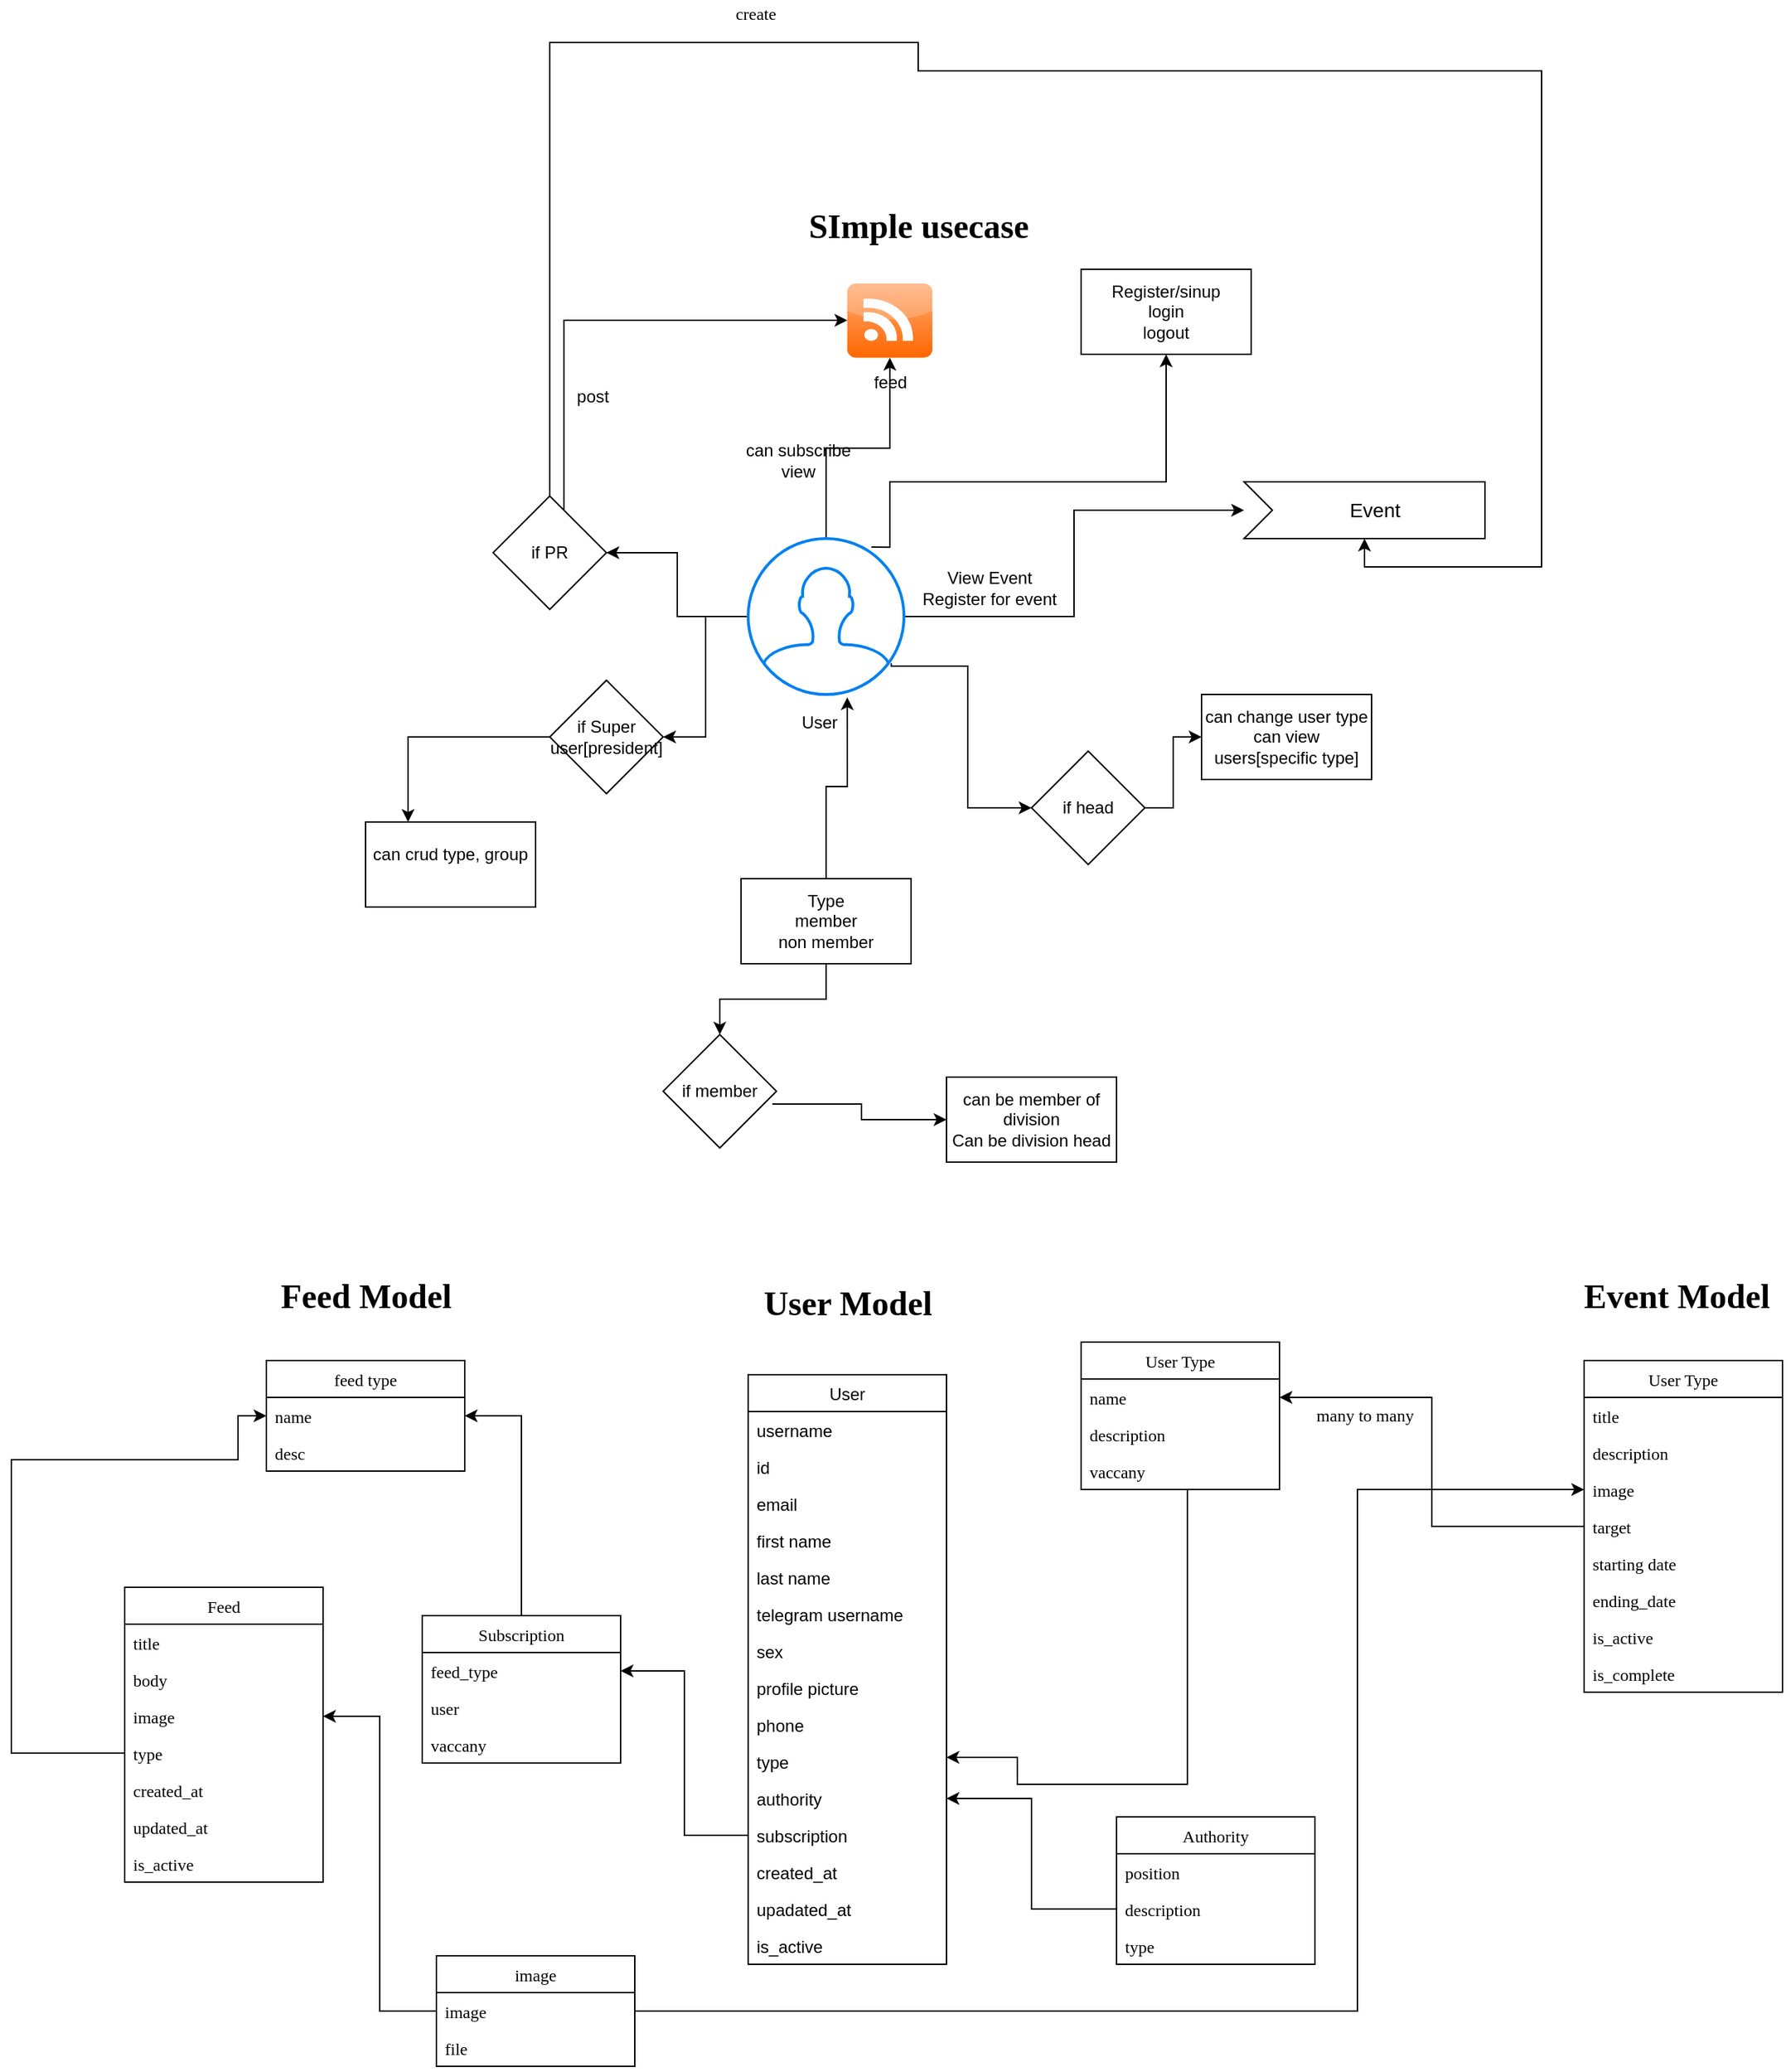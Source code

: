 <mxfile version="17.4.5" type="github">
  <diagram id="37qSxwbqytXXUZYhsqKF" name="Page-1">
    <mxGraphModel dx="1952" dy="1700" grid="1" gridSize="10" guides="1" tooltips="1" connect="1" arrows="1" fold="1" page="1" pageScale="1" pageWidth="850" pageHeight="1100" math="0" shadow="0">
      <root>
        <mxCell id="0" />
        <mxCell id="1" parent="0" />
        <mxCell id="gJkIxgqZncVY2Rm4iKjj-6" style="edgeStyle=orthogonalEdgeStyle;rounded=0;orthogonalLoop=1;jettySize=auto;html=1;" edge="1" parent="1" source="gJkIxgqZncVY2Rm4iKjj-1" target="gJkIxgqZncVY2Rm4iKjj-5">
          <mxGeometry relative="1" as="geometry" />
        </mxCell>
        <mxCell id="gJkIxgqZncVY2Rm4iKjj-19" style="edgeStyle=orthogonalEdgeStyle;rounded=0;orthogonalLoop=1;jettySize=auto;html=1;" edge="1" parent="1" source="gJkIxgqZncVY2Rm4iKjj-1" target="gJkIxgqZncVY2Rm4iKjj-17">
          <mxGeometry relative="1" as="geometry" />
        </mxCell>
        <mxCell id="gJkIxgqZncVY2Rm4iKjj-21" style="edgeStyle=orthogonalEdgeStyle;rounded=0;orthogonalLoop=1;jettySize=auto;html=1;" edge="1" parent="1" source="gJkIxgqZncVY2Rm4iKjj-1" target="gJkIxgqZncVY2Rm4iKjj-22">
          <mxGeometry relative="1" as="geometry">
            <mxPoint x="80" y="140" as="targetPoint" />
          </mxGeometry>
        </mxCell>
        <mxCell id="gJkIxgqZncVY2Rm4iKjj-31" style="edgeStyle=orthogonalEdgeStyle;rounded=0;orthogonalLoop=1;jettySize=auto;html=1;exitX=0.791;exitY=0.055;exitDx=0;exitDy=0;exitPerimeter=0;" edge="1" parent="1" source="gJkIxgqZncVY2Rm4iKjj-1" target="gJkIxgqZncVY2Rm4iKjj-30">
          <mxGeometry relative="1" as="geometry">
            <Array as="points">
              <mxPoint x="230" y="106" />
              <mxPoint x="230" y="60" />
              <mxPoint x="425" y="60" />
            </Array>
          </mxGeometry>
        </mxCell>
        <mxCell id="gJkIxgqZncVY2Rm4iKjj-34" style="edgeStyle=orthogonalEdgeStyle;rounded=0;orthogonalLoop=1;jettySize=auto;html=1;entryX=0;entryY=0.5;entryDx=0;entryDy=0;exitX=0.918;exitY=0.8;exitDx=0;exitDy=0;exitPerimeter=0;" edge="1" parent="1" source="gJkIxgqZncVY2Rm4iKjj-1" target="gJkIxgqZncVY2Rm4iKjj-32">
          <mxGeometry relative="1" as="geometry">
            <Array as="points">
              <mxPoint x="231" y="190" />
              <mxPoint x="285" y="190" />
              <mxPoint x="285" y="290" />
            </Array>
          </mxGeometry>
        </mxCell>
        <mxCell id="gJkIxgqZncVY2Rm4iKjj-38" style="edgeStyle=orthogonalEdgeStyle;rounded=0;orthogonalLoop=1;jettySize=auto;html=1;entryX=1;entryY=0.5;entryDx=0;entryDy=0;" edge="1" parent="1" source="gJkIxgqZncVY2Rm4iKjj-1" target="gJkIxgqZncVY2Rm4iKjj-37">
          <mxGeometry relative="1" as="geometry" />
        </mxCell>
        <mxCell id="gJkIxgqZncVY2Rm4iKjj-1" value="" style="html=1;verticalLabelPosition=bottom;align=center;labelBackgroundColor=#ffffff;verticalAlign=top;strokeWidth=2;strokeColor=#0080F0;shadow=0;dashed=0;shape=mxgraph.ios7.icons.user;" vertex="1" parent="1">
          <mxGeometry x="130" y="100" width="110" height="110" as="geometry" />
        </mxCell>
        <mxCell id="gJkIxgqZncVY2Rm4iKjj-2" value="User" style="text;html=1;align=center;verticalAlign=middle;resizable=0;points=[];autosize=1;strokeColor=none;fillColor=none;" vertex="1" parent="1">
          <mxGeometry x="160" y="220" width="40" height="20" as="geometry" />
        </mxCell>
        <mxCell id="gJkIxgqZncVY2Rm4iKjj-8" style="edgeStyle=orthogonalEdgeStyle;rounded=0;orthogonalLoop=1;jettySize=auto;html=1;entryX=0.636;entryY=1.018;entryDx=0;entryDy=0;entryPerimeter=0;" edge="1" parent="1" source="gJkIxgqZncVY2Rm4iKjj-4" target="gJkIxgqZncVY2Rm4iKjj-1">
          <mxGeometry relative="1" as="geometry" />
        </mxCell>
        <mxCell id="gJkIxgqZncVY2Rm4iKjj-10" style="edgeStyle=orthogonalEdgeStyle;rounded=0;orthogonalLoop=1;jettySize=auto;html=1;" edge="1" parent="1" source="gJkIxgqZncVY2Rm4iKjj-4" target="gJkIxgqZncVY2Rm4iKjj-9">
          <mxGeometry relative="1" as="geometry" />
        </mxCell>
        <mxCell id="gJkIxgqZncVY2Rm4iKjj-4" value="&lt;div&gt;Type&lt;/div&gt;&lt;div&gt;member&lt;/div&gt;&lt;div&gt;non member&lt;br&gt;&lt;/div&gt;" style="rounded=0;whiteSpace=wrap;html=1;" vertex="1" parent="1">
          <mxGeometry x="125" y="340" width="120" height="60" as="geometry" />
        </mxCell>
        <mxCell id="gJkIxgqZncVY2Rm4iKjj-5" value="Event" style="html=1;shape=mxgraph.infographic.ribbonSimple;notch1=20;notch2=0;align=center;verticalAlign=middle;fontSize=14;fontStyle=0;fillColor=#FFFFFF;flipH=0;spacingRight=0;spacingLeft=14;" vertex="1" parent="1">
          <mxGeometry x="480" y="60" width="170" height="40" as="geometry" />
        </mxCell>
        <mxCell id="gJkIxgqZncVY2Rm4iKjj-15" style="edgeStyle=orthogonalEdgeStyle;rounded=0;orthogonalLoop=1;jettySize=auto;html=1;exitX=0.963;exitY=0.613;exitDx=0;exitDy=0;exitPerimeter=0;" edge="1" parent="1" source="gJkIxgqZncVY2Rm4iKjj-9" target="gJkIxgqZncVY2Rm4iKjj-13">
          <mxGeometry relative="1" as="geometry">
            <mxPoint x="260" y="490" as="sourcePoint" />
          </mxGeometry>
        </mxCell>
        <mxCell id="gJkIxgqZncVY2Rm4iKjj-9" value="if member" style="rhombus;whiteSpace=wrap;html=1;" vertex="1" parent="1">
          <mxGeometry x="70" y="450" width="80" height="80" as="geometry" />
        </mxCell>
        <mxCell id="gJkIxgqZncVY2Rm4iKjj-13" value="&lt;div&gt;can be member of division&lt;/div&gt;&lt;div&gt;Can be division head&lt;br&gt;&lt;/div&gt;" style="rounded=0;whiteSpace=wrap;html=1;" vertex="1" parent="1">
          <mxGeometry x="270" y="480" width="120" height="60" as="geometry" />
        </mxCell>
        <mxCell id="gJkIxgqZncVY2Rm4iKjj-14" value="&lt;div&gt;View Event&lt;/div&gt;&lt;div&gt;Register for event&lt;br&gt;&lt;/div&gt;" style="text;html=1;align=center;verticalAlign=middle;resizable=0;points=[];autosize=1;strokeColor=none;fillColor=none;" vertex="1" parent="1">
          <mxGeometry x="245" y="120" width="110" height="30" as="geometry" />
        </mxCell>
        <mxCell id="gJkIxgqZncVY2Rm4iKjj-17" value="" style="dashed=0;outlineConnect=0;html=1;align=center;labelPosition=center;verticalLabelPosition=bottom;verticalAlign=top;shape=mxgraph.webicons.feed;fillColor=#FFAC75;gradientColor=#FF6600" vertex="1" parent="1">
          <mxGeometry x="200" y="-80" width="60" height="52.4" as="geometry" />
        </mxCell>
        <mxCell id="gJkIxgqZncVY2Rm4iKjj-18" value="feed" style="text;html=1;align=center;verticalAlign=middle;resizable=0;points=[];autosize=1;strokeColor=none;fillColor=none;" vertex="1" parent="1">
          <mxGeometry x="210" y="-20" width="40" height="20" as="geometry" />
        </mxCell>
        <mxCell id="gJkIxgqZncVY2Rm4iKjj-20" value="&lt;div&gt;can subscribe&lt;/div&gt;&lt;div&gt;view&lt;br&gt;&lt;/div&gt;" style="text;html=1;align=center;verticalAlign=middle;resizable=0;points=[];autosize=1;strokeColor=none;fillColor=none;rotation=0;" vertex="1" parent="1">
          <mxGeometry x="120" y="30" width="90" height="30" as="geometry" />
        </mxCell>
        <mxCell id="gJkIxgqZncVY2Rm4iKjj-23" style="edgeStyle=orthogonalEdgeStyle;rounded=0;orthogonalLoop=1;jettySize=auto;html=1;" edge="1" parent="1" source="gJkIxgqZncVY2Rm4iKjj-22" target="gJkIxgqZncVY2Rm4iKjj-17">
          <mxGeometry relative="1" as="geometry">
            <Array as="points">
              <mxPoint y="-54" />
            </Array>
          </mxGeometry>
        </mxCell>
        <mxCell id="gJkIxgqZncVY2Rm4iKjj-141" style="edgeStyle=orthogonalEdgeStyle;rounded=0;orthogonalLoop=1;jettySize=auto;html=1;entryX=0;entryY=0;entryDx=85;entryDy=40;entryPerimeter=0;fontFamily=Comic Sans MS;" edge="1" parent="1" source="gJkIxgqZncVY2Rm4iKjj-22" target="gJkIxgqZncVY2Rm4iKjj-5">
          <mxGeometry relative="1" as="geometry">
            <Array as="points">
              <mxPoint x="-10" y="-250" />
              <mxPoint x="250" y="-250" />
              <mxPoint x="250" y="-230" />
              <mxPoint x="690" y="-230" />
              <mxPoint x="690" y="120" />
              <mxPoint x="565" y="120" />
            </Array>
          </mxGeometry>
        </mxCell>
        <mxCell id="gJkIxgqZncVY2Rm4iKjj-22" value="if PR" style="rhombus;whiteSpace=wrap;html=1;" vertex="1" parent="1">
          <mxGeometry x="-50" y="70" width="80" height="80" as="geometry" />
        </mxCell>
        <mxCell id="gJkIxgqZncVY2Rm4iKjj-24" value="post " style="text;html=1;align=center;verticalAlign=middle;resizable=0;points=[];autosize=1;strokeColor=none;fillColor=none;" vertex="1" parent="1">
          <mxGeometry y="-10" width="40" height="20" as="geometry" />
        </mxCell>
        <mxCell id="gJkIxgqZncVY2Rm4iKjj-25" value="&lt;h1&gt;&lt;font face=&quot;Comic Sans MS&quot;&gt;SImple usecase&lt;/font&gt;&lt;/h1&gt;" style="text;html=1;align=center;verticalAlign=middle;resizable=0;points=[];autosize=1;strokeColor=none;fillColor=none;" vertex="1" parent="1">
          <mxGeometry x="150" y="-145" width="200" height="50" as="geometry" />
        </mxCell>
        <mxCell id="gJkIxgqZncVY2Rm4iKjj-30" value="&lt;div&gt;Register/sinup&lt;/div&gt;&lt;div&gt;login &lt;br&gt;&lt;/div&gt;&lt;div&gt;logout&lt;br&gt;&lt;/div&gt;" style="rounded=0;whiteSpace=wrap;html=1;" vertex="1" parent="1">
          <mxGeometry x="365" y="-90" width="120" height="60" as="geometry" />
        </mxCell>
        <mxCell id="gJkIxgqZncVY2Rm4iKjj-36" style="edgeStyle=orthogonalEdgeStyle;rounded=0;orthogonalLoop=1;jettySize=auto;html=1;entryX=0;entryY=0.5;entryDx=0;entryDy=0;" edge="1" parent="1" source="gJkIxgqZncVY2Rm4iKjj-32" target="gJkIxgqZncVY2Rm4iKjj-35">
          <mxGeometry relative="1" as="geometry" />
        </mxCell>
        <mxCell id="gJkIxgqZncVY2Rm4iKjj-32" value="if head" style="rhombus;whiteSpace=wrap;html=1;" vertex="1" parent="1">
          <mxGeometry x="330" y="250" width="80" height="80" as="geometry" />
        </mxCell>
        <mxCell id="gJkIxgqZncVY2Rm4iKjj-35" value="&lt;div&gt;can change user type&lt;/div&gt;&lt;div&gt;can view users[specific type]&lt;br&gt;&lt;/div&gt;" style="rounded=0;whiteSpace=wrap;html=1;" vertex="1" parent="1">
          <mxGeometry x="450" y="210" width="120" height="60" as="geometry" />
        </mxCell>
        <mxCell id="gJkIxgqZncVY2Rm4iKjj-40" style="edgeStyle=orthogonalEdgeStyle;rounded=0;orthogonalLoop=1;jettySize=auto;html=1;entryX=0.25;entryY=0;entryDx=0;entryDy=0;" edge="1" parent="1" source="gJkIxgqZncVY2Rm4iKjj-37" target="gJkIxgqZncVY2Rm4iKjj-39">
          <mxGeometry relative="1" as="geometry" />
        </mxCell>
        <mxCell id="gJkIxgqZncVY2Rm4iKjj-37" value="if Super user[president]" style="rhombus;whiteSpace=wrap;html=1;" vertex="1" parent="1">
          <mxGeometry x="-10" y="200" width="80" height="80" as="geometry" />
        </mxCell>
        <mxCell id="gJkIxgqZncVY2Rm4iKjj-39" value="&lt;div&gt;can crud type, group&lt;br&gt;&lt;/div&gt;&lt;div&gt;&lt;br&gt;&lt;/div&gt;" style="rounded=0;whiteSpace=wrap;html=1;" vertex="1" parent="1">
          <mxGeometry x="-140" y="300" width="120" height="60" as="geometry" />
        </mxCell>
        <mxCell id="gJkIxgqZncVY2Rm4iKjj-41" value="&lt;h1&gt;User Model&lt;/h1&gt;" style="text;html=1;align=center;verticalAlign=middle;resizable=0;points=[];autosize=1;strokeColor=none;fillColor=none;fontFamily=Comic Sans MS;" vertex="1" parent="1">
          <mxGeometry x="125" y="615" width="150" height="50" as="geometry" />
        </mxCell>
        <mxCell id="gJkIxgqZncVY2Rm4iKjj-44" value="User" style="swimlane;fontStyle=0;childLayout=stackLayout;horizontal=1;startSize=26;fillColor=none;horizontalStack=0;resizeParent=1;resizeParentMax=0;resizeLast=0;collapsible=1;marginBottom=0;" vertex="1" parent="1">
          <mxGeometry x="130" y="690" width="140" height="416" as="geometry" />
        </mxCell>
        <mxCell id="gJkIxgqZncVY2Rm4iKjj-45" value="username" style="text;strokeColor=none;fillColor=none;align=left;verticalAlign=top;spacingLeft=4;spacingRight=4;overflow=hidden;rotatable=0;points=[[0,0.5],[1,0.5]];portConstraint=eastwest;" vertex="1" parent="gJkIxgqZncVY2Rm4iKjj-44">
          <mxGeometry y="26" width="140" height="26" as="geometry" />
        </mxCell>
        <mxCell id="gJkIxgqZncVY2Rm4iKjj-46" value="id" style="text;strokeColor=none;fillColor=none;align=left;verticalAlign=top;spacingLeft=4;spacingRight=4;overflow=hidden;rotatable=0;points=[[0,0.5],[1,0.5]];portConstraint=eastwest;" vertex="1" parent="gJkIxgqZncVY2Rm4iKjj-44">
          <mxGeometry y="52" width="140" height="26" as="geometry" />
        </mxCell>
        <mxCell id="gJkIxgqZncVY2Rm4iKjj-47" value="email" style="text;strokeColor=none;fillColor=none;align=left;verticalAlign=top;spacingLeft=4;spacingRight=4;overflow=hidden;rotatable=0;points=[[0,0.5],[1,0.5]];portConstraint=eastwest;" vertex="1" parent="gJkIxgqZncVY2Rm4iKjj-44">
          <mxGeometry y="78" width="140" height="26" as="geometry" />
        </mxCell>
        <mxCell id="gJkIxgqZncVY2Rm4iKjj-49" value="first name" style="text;strokeColor=none;fillColor=none;align=left;verticalAlign=top;spacingLeft=4;spacingRight=4;overflow=hidden;rotatable=0;points=[[0,0.5],[1,0.5]];portConstraint=eastwest;" vertex="1" parent="gJkIxgqZncVY2Rm4iKjj-44">
          <mxGeometry y="104" width="140" height="26" as="geometry" />
        </mxCell>
        <mxCell id="gJkIxgqZncVY2Rm4iKjj-50" value="last name" style="text;strokeColor=none;fillColor=none;align=left;verticalAlign=top;spacingLeft=4;spacingRight=4;overflow=hidden;rotatable=0;points=[[0,0.5],[1,0.5]];portConstraint=eastwest;" vertex="1" parent="gJkIxgqZncVY2Rm4iKjj-44">
          <mxGeometry y="130" width="140" height="26" as="geometry" />
        </mxCell>
        <mxCell id="gJkIxgqZncVY2Rm4iKjj-51" value="telegram username" style="text;strokeColor=none;fillColor=none;align=left;verticalAlign=top;spacingLeft=4;spacingRight=4;overflow=hidden;rotatable=0;points=[[0,0.5],[1,0.5]];portConstraint=eastwest;" vertex="1" parent="gJkIxgqZncVY2Rm4iKjj-44">
          <mxGeometry y="156" width="140" height="26" as="geometry" />
        </mxCell>
        <mxCell id="gJkIxgqZncVY2Rm4iKjj-52" value="sex" style="text;strokeColor=none;fillColor=none;align=left;verticalAlign=top;spacingLeft=4;spacingRight=4;overflow=hidden;rotatable=0;points=[[0,0.5],[1,0.5]];portConstraint=eastwest;" vertex="1" parent="gJkIxgqZncVY2Rm4iKjj-44">
          <mxGeometry y="182" width="140" height="26" as="geometry" />
        </mxCell>
        <mxCell id="gJkIxgqZncVY2Rm4iKjj-53" value="profile picture" style="text;strokeColor=none;fillColor=none;align=left;verticalAlign=top;spacingLeft=4;spacingRight=4;overflow=hidden;rotatable=0;points=[[0,0.5],[1,0.5]];portConstraint=eastwest;" vertex="1" parent="gJkIxgqZncVY2Rm4iKjj-44">
          <mxGeometry y="208" width="140" height="26" as="geometry" />
        </mxCell>
        <mxCell id="gJkIxgqZncVY2Rm4iKjj-54" value="phone" style="text;strokeColor=none;fillColor=none;align=left;verticalAlign=top;spacingLeft=4;spacingRight=4;overflow=hidden;rotatable=0;points=[[0,0.5],[1,0.5]];portConstraint=eastwest;" vertex="1" parent="gJkIxgqZncVY2Rm4iKjj-44">
          <mxGeometry y="234" width="140" height="26" as="geometry" />
        </mxCell>
        <mxCell id="gJkIxgqZncVY2Rm4iKjj-55" value="type" style="text;strokeColor=none;fillColor=none;align=left;verticalAlign=top;spacingLeft=4;spacingRight=4;overflow=hidden;rotatable=0;points=[[0,0.5],[1,0.5]];portConstraint=eastwest;" vertex="1" parent="gJkIxgqZncVY2Rm4iKjj-44">
          <mxGeometry y="260" width="140" height="26" as="geometry" />
        </mxCell>
        <mxCell id="gJkIxgqZncVY2Rm4iKjj-56" value="authority" style="text;strokeColor=none;fillColor=none;align=left;verticalAlign=top;spacingLeft=4;spacingRight=4;overflow=hidden;rotatable=0;points=[[0,0.5],[1,0.5]];portConstraint=eastwest;" vertex="1" parent="gJkIxgqZncVY2Rm4iKjj-44">
          <mxGeometry y="286" width="140" height="26" as="geometry" />
        </mxCell>
        <mxCell id="gJkIxgqZncVY2Rm4iKjj-61" value="subscription " style="text;strokeColor=none;fillColor=none;align=left;verticalAlign=top;spacingLeft=4;spacingRight=4;overflow=hidden;rotatable=0;points=[[0,0.5],[1,0.5]];portConstraint=eastwest;" vertex="1" parent="gJkIxgqZncVY2Rm4iKjj-44">
          <mxGeometry y="312" width="140" height="26" as="geometry" />
        </mxCell>
        <mxCell id="gJkIxgqZncVY2Rm4iKjj-57" value="created_at" style="text;strokeColor=none;fillColor=none;align=left;verticalAlign=top;spacingLeft=4;spacingRight=4;overflow=hidden;rotatable=0;points=[[0,0.5],[1,0.5]];portConstraint=eastwest;" vertex="1" parent="gJkIxgqZncVY2Rm4iKjj-44">
          <mxGeometry y="338" width="140" height="26" as="geometry" />
        </mxCell>
        <mxCell id="gJkIxgqZncVY2Rm4iKjj-62" value="upadated_at" style="text;strokeColor=none;fillColor=none;align=left;verticalAlign=top;spacingLeft=4;spacingRight=4;overflow=hidden;rotatable=0;points=[[0,0.5],[1,0.5]];portConstraint=eastwest;" vertex="1" parent="gJkIxgqZncVY2Rm4iKjj-44">
          <mxGeometry y="364" width="140" height="26" as="geometry" />
        </mxCell>
        <mxCell id="gJkIxgqZncVY2Rm4iKjj-63" value="is_active" style="text;strokeColor=none;fillColor=none;align=left;verticalAlign=top;spacingLeft=4;spacingRight=4;overflow=hidden;rotatable=0;points=[[0,0.5],[1,0.5]];portConstraint=eastwest;" vertex="1" parent="gJkIxgqZncVY2Rm4iKjj-44">
          <mxGeometry y="390" width="140" height="26" as="geometry" />
        </mxCell>
        <mxCell id="gJkIxgqZncVY2Rm4iKjj-65" value="Authority" style="swimlane;fontStyle=0;childLayout=stackLayout;horizontal=1;startSize=26;fillColor=none;horizontalStack=0;resizeParent=1;resizeParentMax=0;resizeLast=0;collapsible=1;marginBottom=0;fontFamily=Comic Sans MS;" vertex="1" parent="1">
          <mxGeometry x="390" y="1002" width="140" height="104" as="geometry" />
        </mxCell>
        <mxCell id="gJkIxgqZncVY2Rm4iKjj-66" value="position" style="text;strokeColor=none;fillColor=none;align=left;verticalAlign=top;spacingLeft=4;spacingRight=4;overflow=hidden;rotatable=0;points=[[0,0.5],[1,0.5]];portConstraint=eastwest;fontFamily=Comic Sans MS;" vertex="1" parent="gJkIxgqZncVY2Rm4iKjj-65">
          <mxGeometry y="26" width="140" height="26" as="geometry" />
        </mxCell>
        <mxCell id="gJkIxgqZncVY2Rm4iKjj-67" value="description" style="text;strokeColor=none;fillColor=none;align=left;verticalAlign=top;spacingLeft=4;spacingRight=4;overflow=hidden;rotatable=0;points=[[0,0.5],[1,0.5]];portConstraint=eastwest;fontFamily=Comic Sans MS;" vertex="1" parent="gJkIxgqZncVY2Rm4iKjj-65">
          <mxGeometry y="52" width="140" height="26" as="geometry" />
        </mxCell>
        <mxCell id="gJkIxgqZncVY2Rm4iKjj-68" value="type" style="text;strokeColor=none;fillColor=none;align=left;verticalAlign=top;spacingLeft=4;spacingRight=4;overflow=hidden;rotatable=0;points=[[0,0.5],[1,0.5]];portConstraint=eastwest;fontFamily=Comic Sans MS;" vertex="1" parent="gJkIxgqZncVY2Rm4iKjj-65">
          <mxGeometry y="78" width="140" height="26" as="geometry" />
        </mxCell>
        <mxCell id="gJkIxgqZncVY2Rm4iKjj-69" value="User Type" style="swimlane;fontStyle=0;childLayout=stackLayout;horizontal=1;startSize=26;fillColor=none;horizontalStack=0;resizeParent=1;resizeParentMax=0;resizeLast=0;collapsible=1;marginBottom=0;fontFamily=Comic Sans MS;" vertex="1" parent="1">
          <mxGeometry x="365" y="667" width="140" height="104" as="geometry" />
        </mxCell>
        <mxCell id="gJkIxgqZncVY2Rm4iKjj-70" value="name" style="text;strokeColor=none;fillColor=none;align=left;verticalAlign=top;spacingLeft=4;spacingRight=4;overflow=hidden;rotatable=0;points=[[0,0.5],[1,0.5]];portConstraint=eastwest;fontFamily=Comic Sans MS;" vertex="1" parent="gJkIxgqZncVY2Rm4iKjj-69">
          <mxGeometry y="26" width="140" height="26" as="geometry" />
        </mxCell>
        <mxCell id="gJkIxgqZncVY2Rm4iKjj-71" value="description" style="text;strokeColor=none;fillColor=none;align=left;verticalAlign=top;spacingLeft=4;spacingRight=4;overflow=hidden;rotatable=0;points=[[0,0.5],[1,0.5]];portConstraint=eastwest;fontFamily=Comic Sans MS;" vertex="1" parent="gJkIxgqZncVY2Rm4iKjj-69">
          <mxGeometry y="52" width="140" height="26" as="geometry" />
        </mxCell>
        <mxCell id="gJkIxgqZncVY2Rm4iKjj-76" value="vaccany" style="text;strokeColor=none;fillColor=none;align=left;verticalAlign=top;spacingLeft=4;spacingRight=4;overflow=hidden;rotatable=0;points=[[0,0.5],[1,0.5]];portConstraint=eastwest;fontFamily=Comic Sans MS;" vertex="1" parent="gJkIxgqZncVY2Rm4iKjj-69">
          <mxGeometry y="78" width="140" height="26" as="geometry" />
        </mxCell>
        <mxCell id="gJkIxgqZncVY2Rm4iKjj-74" style="edgeStyle=orthogonalEdgeStyle;rounded=0;orthogonalLoop=1;jettySize=auto;html=1;fontFamily=Comic Sans MS;exitX=0.5;exitY=1;exitDx=0;exitDy=0;" edge="1" parent="1" source="gJkIxgqZncVY2Rm4iKjj-69">
          <mxGeometry relative="1" as="geometry">
            <mxPoint x="460" y="820" as="sourcePoint" />
            <mxPoint x="270" y="960" as="targetPoint" />
            <Array as="points">
              <mxPoint x="440" y="771" />
              <mxPoint x="440" y="979" />
              <mxPoint x="320" y="979" />
              <mxPoint x="320" y="960" />
            </Array>
          </mxGeometry>
        </mxCell>
        <mxCell id="gJkIxgqZncVY2Rm4iKjj-78" style="edgeStyle=orthogonalEdgeStyle;rounded=0;orthogonalLoop=1;jettySize=auto;html=1;entryX=1;entryY=0.5;entryDx=0;entryDy=0;fontFamily=Comic Sans MS;" edge="1" parent="1" source="gJkIxgqZncVY2Rm4iKjj-67" target="gJkIxgqZncVY2Rm4iKjj-56">
          <mxGeometry relative="1" as="geometry" />
        </mxCell>
        <mxCell id="gJkIxgqZncVY2Rm4iKjj-110" style="edgeStyle=orthogonalEdgeStyle;rounded=0;orthogonalLoop=1;jettySize=auto;html=1;entryX=1;entryY=0.5;entryDx=0;entryDy=0;fontFamily=Comic Sans MS;" edge="1" parent="1" source="gJkIxgqZncVY2Rm4iKjj-82" target="gJkIxgqZncVY2Rm4iKjj-99">
          <mxGeometry relative="1" as="geometry" />
        </mxCell>
        <mxCell id="gJkIxgqZncVY2Rm4iKjj-82" value="Subscription" style="swimlane;fontStyle=0;childLayout=stackLayout;horizontal=1;startSize=26;fillColor=none;horizontalStack=0;resizeParent=1;resizeParentMax=0;resizeLast=0;collapsible=1;marginBottom=0;fontFamily=Comic Sans MS;" vertex="1" parent="1">
          <mxGeometry x="-100" y="860" width="140" height="104" as="geometry" />
        </mxCell>
        <mxCell id="gJkIxgqZncVY2Rm4iKjj-83" value="feed_type" style="text;strokeColor=none;fillColor=none;align=left;verticalAlign=top;spacingLeft=4;spacingRight=4;overflow=hidden;rotatable=0;points=[[0,0.5],[1,0.5]];portConstraint=eastwest;fontFamily=Comic Sans MS;" vertex="1" parent="gJkIxgqZncVY2Rm4iKjj-82">
          <mxGeometry y="26" width="140" height="26" as="geometry" />
        </mxCell>
        <mxCell id="gJkIxgqZncVY2Rm4iKjj-84" value="user" style="text;strokeColor=none;fillColor=none;align=left;verticalAlign=top;spacingLeft=4;spacingRight=4;overflow=hidden;rotatable=0;points=[[0,0.5],[1,0.5]];portConstraint=eastwest;fontFamily=Comic Sans MS;" vertex="1" parent="gJkIxgqZncVY2Rm4iKjj-82">
          <mxGeometry y="52" width="140" height="26" as="geometry" />
        </mxCell>
        <mxCell id="gJkIxgqZncVY2Rm4iKjj-85" value="vaccany" style="text;strokeColor=none;fillColor=none;align=left;verticalAlign=top;spacingLeft=4;spacingRight=4;overflow=hidden;rotatable=0;points=[[0,0.5],[1,0.5]];portConstraint=eastwest;fontFamily=Comic Sans MS;" vertex="1" parent="gJkIxgqZncVY2Rm4iKjj-82">
          <mxGeometry y="78" width="140" height="26" as="geometry" />
        </mxCell>
        <mxCell id="gJkIxgqZncVY2Rm4iKjj-86" value="Feed" style="swimlane;fontStyle=0;childLayout=stackLayout;horizontal=1;startSize=26;fillColor=none;horizontalStack=0;resizeParent=1;resizeParentMax=0;resizeLast=0;collapsible=1;marginBottom=0;fontFamily=Comic Sans MS;" vertex="1" parent="1">
          <mxGeometry x="-310" y="840" width="140" height="208" as="geometry" />
        </mxCell>
        <mxCell id="gJkIxgqZncVY2Rm4iKjj-87" value="title" style="text;strokeColor=none;fillColor=none;align=left;verticalAlign=top;spacingLeft=4;spacingRight=4;overflow=hidden;rotatable=0;points=[[0,0.5],[1,0.5]];portConstraint=eastwest;fontFamily=Comic Sans MS;" vertex="1" parent="gJkIxgqZncVY2Rm4iKjj-86">
          <mxGeometry y="26" width="140" height="26" as="geometry" />
        </mxCell>
        <mxCell id="gJkIxgqZncVY2Rm4iKjj-88" value="body" style="text;strokeColor=none;fillColor=none;align=left;verticalAlign=top;spacingLeft=4;spacingRight=4;overflow=hidden;rotatable=0;points=[[0,0.5],[1,0.5]];portConstraint=eastwest;fontFamily=Comic Sans MS;" vertex="1" parent="gJkIxgqZncVY2Rm4iKjj-86">
          <mxGeometry y="52" width="140" height="26" as="geometry" />
        </mxCell>
        <mxCell id="gJkIxgqZncVY2Rm4iKjj-89" value="image" style="text;strokeColor=none;fillColor=none;align=left;verticalAlign=top;spacingLeft=4;spacingRight=4;overflow=hidden;rotatable=0;points=[[0,0.5],[1,0.5]];portConstraint=eastwest;fontFamily=Comic Sans MS;" vertex="1" parent="gJkIxgqZncVY2Rm4iKjj-86">
          <mxGeometry y="78" width="140" height="26" as="geometry" />
        </mxCell>
        <mxCell id="gJkIxgqZncVY2Rm4iKjj-91" value="type" style="text;strokeColor=none;fillColor=none;align=left;verticalAlign=top;spacingLeft=4;spacingRight=4;overflow=hidden;rotatable=0;points=[[0,0.5],[1,0.5]];portConstraint=eastwest;fontFamily=Comic Sans MS;" vertex="1" parent="gJkIxgqZncVY2Rm4iKjj-86">
          <mxGeometry y="104" width="140" height="26" as="geometry" />
        </mxCell>
        <mxCell id="gJkIxgqZncVY2Rm4iKjj-92" value="created_at" style="text;strokeColor=none;fillColor=none;align=left;verticalAlign=top;spacingLeft=4;spacingRight=4;overflow=hidden;rotatable=0;points=[[0,0.5],[1,0.5]];portConstraint=eastwest;fontFamily=Comic Sans MS;" vertex="1" parent="gJkIxgqZncVY2Rm4iKjj-86">
          <mxGeometry y="130" width="140" height="26" as="geometry" />
        </mxCell>
        <mxCell id="gJkIxgqZncVY2Rm4iKjj-93" value="updated_at" style="text;strokeColor=none;fillColor=none;align=left;verticalAlign=top;spacingLeft=4;spacingRight=4;overflow=hidden;rotatable=0;points=[[0,0.5],[1,0.5]];portConstraint=eastwest;fontFamily=Comic Sans MS;" vertex="1" parent="gJkIxgqZncVY2Rm4iKjj-86">
          <mxGeometry y="156" width="140" height="26" as="geometry" />
        </mxCell>
        <mxCell id="gJkIxgqZncVY2Rm4iKjj-94" value="is_active" style="text;strokeColor=none;fillColor=none;align=left;verticalAlign=top;spacingLeft=4;spacingRight=4;overflow=hidden;rotatable=0;points=[[0,0.5],[1,0.5]];portConstraint=eastwest;fontFamily=Comic Sans MS;" vertex="1" parent="gJkIxgqZncVY2Rm4iKjj-86">
          <mxGeometry y="182" width="140" height="26" as="geometry" />
        </mxCell>
        <mxCell id="gJkIxgqZncVY2Rm4iKjj-98" value="feed type" style="swimlane;fontStyle=0;childLayout=stackLayout;horizontal=1;startSize=26;fillColor=none;horizontalStack=0;resizeParent=1;resizeParentMax=0;resizeLast=0;collapsible=1;marginBottom=0;fontFamily=Comic Sans MS;" vertex="1" parent="1">
          <mxGeometry x="-210" y="680" width="140" height="78" as="geometry" />
        </mxCell>
        <mxCell id="gJkIxgqZncVY2Rm4iKjj-99" value="name" style="text;strokeColor=none;fillColor=none;align=left;verticalAlign=top;spacingLeft=4;spacingRight=4;overflow=hidden;rotatable=0;points=[[0,0.5],[1,0.5]];portConstraint=eastwest;fontFamily=Comic Sans MS;" vertex="1" parent="gJkIxgqZncVY2Rm4iKjj-98">
          <mxGeometry y="26" width="140" height="26" as="geometry" />
        </mxCell>
        <mxCell id="gJkIxgqZncVY2Rm4iKjj-100" value="desc" style="text;strokeColor=none;fillColor=none;align=left;verticalAlign=top;spacingLeft=4;spacingRight=4;overflow=hidden;rotatable=0;points=[[0,0.5],[1,0.5]];portConstraint=eastwest;fontFamily=Comic Sans MS;" vertex="1" parent="gJkIxgqZncVY2Rm4iKjj-98">
          <mxGeometry y="52" width="140" height="26" as="geometry" />
        </mxCell>
        <mxCell id="gJkIxgqZncVY2Rm4iKjj-107" style="edgeStyle=orthogonalEdgeStyle;rounded=0;orthogonalLoop=1;jettySize=auto;html=1;entryX=1;entryY=0.5;entryDx=0;entryDy=0;fontFamily=Comic Sans MS;" edge="1" parent="1" source="gJkIxgqZncVY2Rm4iKjj-61" target="gJkIxgqZncVY2Rm4iKjj-83">
          <mxGeometry relative="1" as="geometry" />
        </mxCell>
        <mxCell id="gJkIxgqZncVY2Rm4iKjj-112" style="edgeStyle=orthogonalEdgeStyle;rounded=0;orthogonalLoop=1;jettySize=auto;html=1;entryX=0;entryY=0.5;entryDx=0;entryDy=0;fontFamily=Comic Sans MS;" edge="1" parent="1" source="gJkIxgqZncVY2Rm4iKjj-91" target="gJkIxgqZncVY2Rm4iKjj-99">
          <mxGeometry relative="1" as="geometry">
            <Array as="points">
              <mxPoint x="-390" y="957" />
              <mxPoint x="-390" y="750" />
              <mxPoint x="-230" y="750" />
              <mxPoint x="-230" y="719" />
            </Array>
          </mxGeometry>
        </mxCell>
        <mxCell id="gJkIxgqZncVY2Rm4iKjj-113" value="&lt;h1&gt;Feed Model&lt;br&gt;&lt;/h1&gt;" style="text;html=1;align=center;verticalAlign=middle;resizable=0;points=[];autosize=1;strokeColor=none;fillColor=none;fontFamily=Comic Sans MS;" vertex="1" parent="1">
          <mxGeometry x="-215" y="610" width="150" height="50" as="geometry" />
        </mxCell>
        <mxCell id="gJkIxgqZncVY2Rm4iKjj-114" value="User Type" style="swimlane;fontStyle=0;childLayout=stackLayout;horizontal=1;startSize=26;fillColor=none;horizontalStack=0;resizeParent=1;resizeParentMax=0;resizeLast=0;collapsible=1;marginBottom=0;fontFamily=Comic Sans MS;" vertex="1" parent="1">
          <mxGeometry x="720" y="680" width="140" height="234" as="geometry" />
        </mxCell>
        <mxCell id="gJkIxgqZncVY2Rm4iKjj-115" value="title" style="text;strokeColor=none;fillColor=none;align=left;verticalAlign=top;spacingLeft=4;spacingRight=4;overflow=hidden;rotatable=0;points=[[0,0.5],[1,0.5]];portConstraint=eastwest;fontFamily=Comic Sans MS;" vertex="1" parent="gJkIxgqZncVY2Rm4iKjj-114">
          <mxGeometry y="26" width="140" height="26" as="geometry" />
        </mxCell>
        <mxCell id="gJkIxgqZncVY2Rm4iKjj-116" value="description" style="text;strokeColor=none;fillColor=none;align=left;verticalAlign=top;spacingLeft=4;spacingRight=4;overflow=hidden;rotatable=0;points=[[0,0.5],[1,0.5]];portConstraint=eastwest;fontFamily=Comic Sans MS;" vertex="1" parent="gJkIxgqZncVY2Rm4iKjj-114">
          <mxGeometry y="52" width="140" height="26" as="geometry" />
        </mxCell>
        <mxCell id="gJkIxgqZncVY2Rm4iKjj-117" value="image" style="text;strokeColor=none;fillColor=none;align=left;verticalAlign=top;spacingLeft=4;spacingRight=4;overflow=hidden;rotatable=0;points=[[0,0.5],[1,0.5]];portConstraint=eastwest;fontFamily=Comic Sans MS;" vertex="1" parent="gJkIxgqZncVY2Rm4iKjj-114">
          <mxGeometry y="78" width="140" height="26" as="geometry" />
        </mxCell>
        <mxCell id="gJkIxgqZncVY2Rm4iKjj-134" value="target" style="text;strokeColor=none;fillColor=none;align=left;verticalAlign=top;spacingLeft=4;spacingRight=4;overflow=hidden;rotatable=0;points=[[0,0.5],[1,0.5]];portConstraint=eastwest;fontFamily=Comic Sans MS;" vertex="1" parent="gJkIxgqZncVY2Rm4iKjj-114">
          <mxGeometry y="104" width="140" height="26" as="geometry" />
        </mxCell>
        <mxCell id="gJkIxgqZncVY2Rm4iKjj-124" value="starting date" style="text;strokeColor=none;fillColor=none;align=left;verticalAlign=top;spacingLeft=4;spacingRight=4;overflow=hidden;rotatable=0;points=[[0,0.5],[1,0.5]];portConstraint=eastwest;fontFamily=Comic Sans MS;" vertex="1" parent="gJkIxgqZncVY2Rm4iKjj-114">
          <mxGeometry y="130" width="140" height="26" as="geometry" />
        </mxCell>
        <mxCell id="gJkIxgqZncVY2Rm4iKjj-125" value="ending_date" style="text;strokeColor=none;fillColor=none;align=left;verticalAlign=top;spacingLeft=4;spacingRight=4;overflow=hidden;rotatable=0;points=[[0,0.5],[1,0.5]];portConstraint=eastwest;fontFamily=Comic Sans MS;" vertex="1" parent="gJkIxgqZncVY2Rm4iKjj-114">
          <mxGeometry y="156" width="140" height="26" as="geometry" />
        </mxCell>
        <mxCell id="gJkIxgqZncVY2Rm4iKjj-126" value="is_active" style="text;strokeColor=none;fillColor=none;align=left;verticalAlign=top;spacingLeft=4;spacingRight=4;overflow=hidden;rotatable=0;points=[[0,0.5],[1,0.5]];portConstraint=eastwest;fontFamily=Comic Sans MS;" vertex="1" parent="gJkIxgqZncVY2Rm4iKjj-114">
          <mxGeometry y="182" width="140" height="26" as="geometry" />
        </mxCell>
        <mxCell id="gJkIxgqZncVY2Rm4iKjj-127" value="is_complete" style="text;strokeColor=none;fillColor=none;align=left;verticalAlign=top;spacingLeft=4;spacingRight=4;overflow=hidden;rotatable=0;points=[[0,0.5],[1,0.5]];portConstraint=eastwest;fontFamily=Comic Sans MS;" vertex="1" parent="gJkIxgqZncVY2Rm4iKjj-114">
          <mxGeometry y="208" width="140" height="26" as="geometry" />
        </mxCell>
        <mxCell id="gJkIxgqZncVY2Rm4iKjj-118" value="&lt;h1&gt;Event Model&lt;/h1&gt;" style="text;html=1;align=center;verticalAlign=middle;resizable=0;points=[];autosize=1;strokeColor=none;fillColor=none;fontFamily=Comic Sans MS;" vertex="1" parent="1">
          <mxGeometry x="705" y="610" width="160" height="50" as="geometry" />
        </mxCell>
        <mxCell id="gJkIxgqZncVY2Rm4iKjj-119" value="image" style="swimlane;fontStyle=0;childLayout=stackLayout;horizontal=1;startSize=26;fillColor=none;horizontalStack=0;resizeParent=1;resizeParentMax=0;resizeLast=0;collapsible=1;marginBottom=0;fontFamily=Comic Sans MS;" vertex="1" parent="1">
          <mxGeometry x="-90" y="1100" width="140" height="78" as="geometry" />
        </mxCell>
        <mxCell id="gJkIxgqZncVY2Rm4iKjj-120" value="image" style="text;strokeColor=none;fillColor=none;align=left;verticalAlign=top;spacingLeft=4;spacingRight=4;overflow=hidden;rotatable=0;points=[[0,0.5],[1,0.5]];portConstraint=eastwest;fontFamily=Comic Sans MS;" vertex="1" parent="gJkIxgqZncVY2Rm4iKjj-119">
          <mxGeometry y="26" width="140" height="26" as="geometry" />
        </mxCell>
        <mxCell id="gJkIxgqZncVY2Rm4iKjj-121" value="file" style="text;strokeColor=none;fillColor=none;align=left;verticalAlign=top;spacingLeft=4;spacingRight=4;overflow=hidden;rotatable=0;points=[[0,0.5],[1,0.5]];portConstraint=eastwest;fontFamily=Comic Sans MS;" vertex="1" parent="gJkIxgqZncVY2Rm4iKjj-119">
          <mxGeometry y="52" width="140" height="26" as="geometry" />
        </mxCell>
        <mxCell id="gJkIxgqZncVY2Rm4iKjj-122" style="edgeStyle=orthogonalEdgeStyle;rounded=0;orthogonalLoop=1;jettySize=auto;html=1;fontFamily=Comic Sans MS;" edge="1" parent="1" source="gJkIxgqZncVY2Rm4iKjj-120" target="gJkIxgqZncVY2Rm4iKjj-89">
          <mxGeometry relative="1" as="geometry" />
        </mxCell>
        <mxCell id="gJkIxgqZncVY2Rm4iKjj-128" style="edgeStyle=orthogonalEdgeStyle;rounded=0;orthogonalLoop=1;jettySize=auto;html=1;entryX=0;entryY=0.5;entryDx=0;entryDy=0;fontFamily=Comic Sans MS;" edge="1" parent="1" source="gJkIxgqZncVY2Rm4iKjj-120" target="gJkIxgqZncVY2Rm4iKjj-117">
          <mxGeometry relative="1" as="geometry">
            <Array as="points">
              <mxPoint x="560" y="1139" />
              <mxPoint x="560" y="771" />
            </Array>
          </mxGeometry>
        </mxCell>
        <mxCell id="gJkIxgqZncVY2Rm4iKjj-138" style="edgeStyle=orthogonalEdgeStyle;rounded=0;orthogonalLoop=1;jettySize=auto;html=1;fontFamily=Comic Sans MS;entryX=1;entryY=0.5;entryDx=0;entryDy=0;" edge="1" parent="1" source="gJkIxgqZncVY2Rm4iKjj-134" target="gJkIxgqZncVY2Rm4iKjj-70">
          <mxGeometry relative="1" as="geometry" />
        </mxCell>
        <mxCell id="gJkIxgqZncVY2Rm4iKjj-139" value="many to many" style="text;html=1;align=center;verticalAlign=middle;resizable=0;points=[];autosize=1;strokeColor=none;fillColor=none;fontFamily=Comic Sans MS;" vertex="1" parent="1">
          <mxGeometry x="520" y="709" width="90" height="20" as="geometry" />
        </mxCell>
        <mxCell id="gJkIxgqZncVY2Rm4iKjj-142" value="create" style="text;html=1;align=center;verticalAlign=middle;resizable=0;points=[];autosize=1;strokeColor=none;fillColor=none;fontFamily=Comic Sans MS;" vertex="1" parent="1">
          <mxGeometry x="110" y="-280" width="50" height="20" as="geometry" />
        </mxCell>
      </root>
    </mxGraphModel>
  </diagram>
</mxfile>
